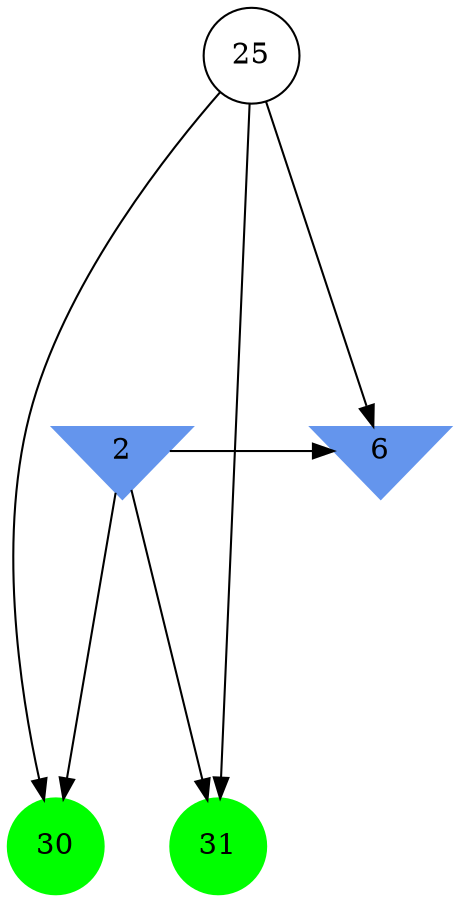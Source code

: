 digraph brain {
	ranksep=2.0;
	2 [shape=invtriangle,style=filled,color=cornflowerblue];
	6 [shape=invtriangle,style=filled,color=cornflowerblue];
	25 [shape=circle,color=black];
	30 [shape=circle,style=filled,color=green];
	31 [shape=circle,style=filled,color=green];
	2	->	6;
	2	->	30;
	2	->	31;
	25	->	6;
	25	->	30;
	25	->	31;
	{ rank=same; 2; 6; }
	{ rank=same; 25; }
	{ rank=same; 30; 31; }
}
